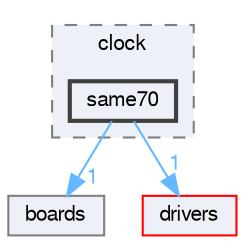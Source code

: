 digraph "same70"
{
 // LATEX_PDF_SIZE
  bgcolor="transparent";
  edge [fontname=FreeSans,fontsize=10,labelfontname=FreeSans,labelfontsize=10];
  node [fontname=FreeSans,fontsize=10,shape=box,height=0.2,width=0.4];
  compound=true
  subgraph clusterdir_410424a981c6afa253b7eef69e83a965 {
    graph [ bgcolor="#edf0f7", pencolor="grey50", label="clock", fontname=FreeSans,fontsize=10 style="filled,dashed", URL="dir_410424a981c6afa253b7eef69e83a965.html",tooltip=""]
  dir_bf3c7109078c99543ae6e8c717b7113e [label="same70", fillcolor="#edf0f7", color="grey25", style="filled,bold", URL="dir_bf3c7109078c99543ae6e8c717b7113e.html",tooltip=""];
  }
  dir_0436d9f603714fe0a7ad8b8c102355f5 [label="boards", fillcolor="#edf0f7", color="grey50", style="filled", URL="dir_0436d9f603714fe0a7ad8b8c102355f5.html",tooltip=""];
  dir_23452eaafd74a0dfcbccff24142d67ec [label="drivers", fillcolor="#edf0f7", color="red", style="filled", URL="dir_23452eaafd74a0dfcbccff24142d67ec.html",tooltip=""];
  dir_bf3c7109078c99543ae6e8c717b7113e->dir_0436d9f603714fe0a7ad8b8c102355f5 [headlabel="1", labeldistance=1.5 headhref="dir_000044_000000.html" color="steelblue1" fontcolor="steelblue1"];
  dir_bf3c7109078c99543ae6e8c717b7113e->dir_23452eaafd74a0dfcbccff24142d67ec [headlabel="1", labeldistance=1.5 headhref="dir_000044_000014.html" color="steelblue1" fontcolor="steelblue1"];
}

